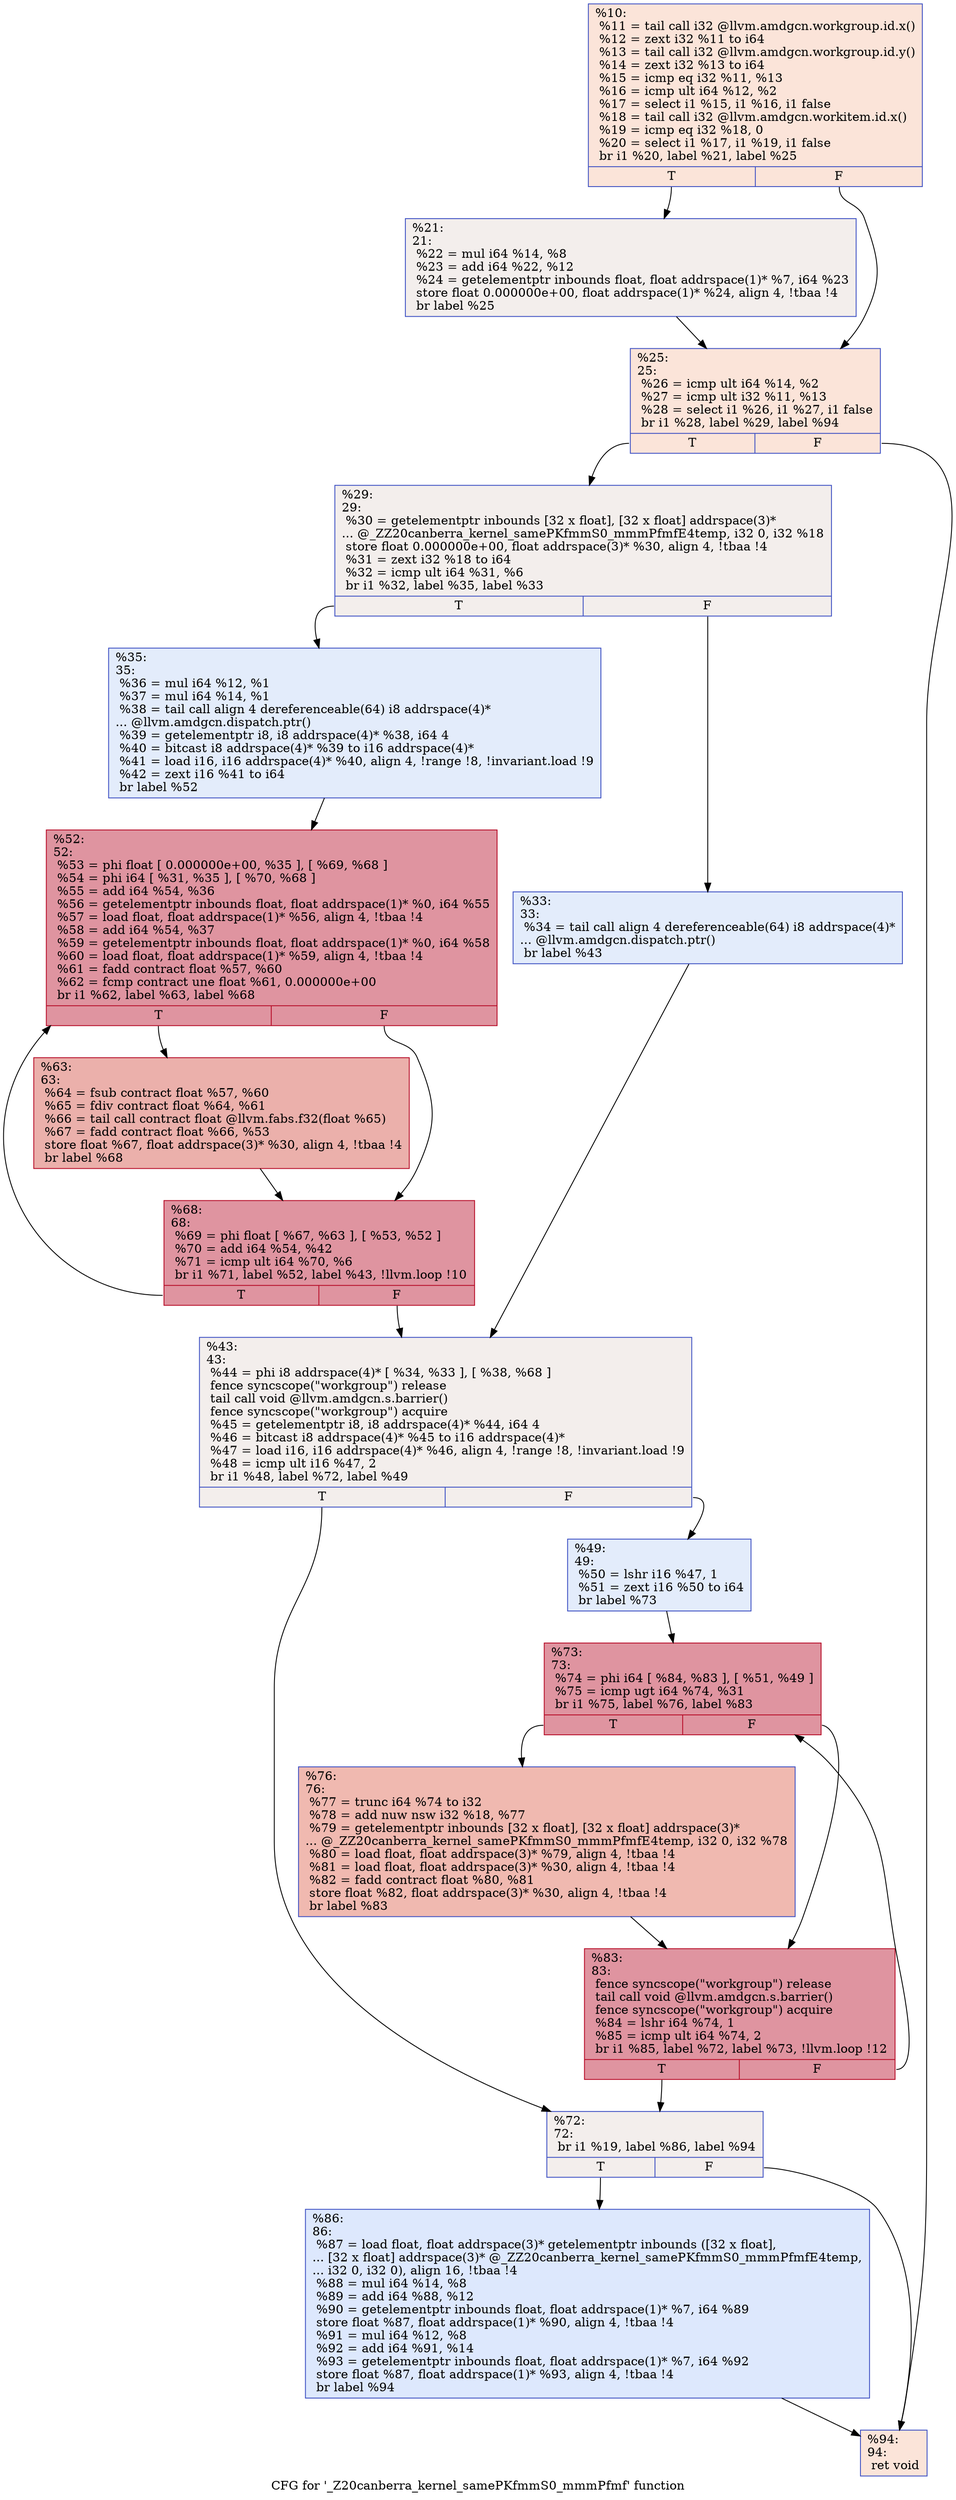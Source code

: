 digraph "CFG for '_Z20canberra_kernel_samePKfmmS0_mmmPfmf' function" {
	label="CFG for '_Z20canberra_kernel_samePKfmmS0_mmmPfmf' function";

	Node0x4bd6a40 [shape=record,color="#3d50c3ff", style=filled, fillcolor="#f5c1a970",label="{%10:\l  %11 = tail call i32 @llvm.amdgcn.workgroup.id.x()\l  %12 = zext i32 %11 to i64\l  %13 = tail call i32 @llvm.amdgcn.workgroup.id.y()\l  %14 = zext i32 %13 to i64\l  %15 = icmp eq i32 %11, %13\l  %16 = icmp ult i64 %12, %2\l  %17 = select i1 %15, i1 %16, i1 false\l  %18 = tail call i32 @llvm.amdgcn.workitem.id.x()\l  %19 = icmp eq i32 %18, 0\l  %20 = select i1 %17, i1 %19, i1 false\l  br i1 %20, label %21, label %25\l|{<s0>T|<s1>F}}"];
	Node0x4bd6a40:s0 -> Node0x4bd8240;
	Node0x4bd6a40:s1 -> Node0x4bd82d0;
	Node0x4bd8240 [shape=record,color="#3d50c3ff", style=filled, fillcolor="#e3d9d370",label="{%21:\l21:                                               \l  %22 = mul i64 %14, %8\l  %23 = add i64 %22, %12\l  %24 = getelementptr inbounds float, float addrspace(1)* %7, i64 %23\l  store float 0.000000e+00, float addrspace(1)* %24, align 4, !tbaa !4\l  br label %25\l}"];
	Node0x4bd8240 -> Node0x4bd82d0;
	Node0x4bd82d0 [shape=record,color="#3d50c3ff", style=filled, fillcolor="#f5c1a970",label="{%25:\l25:                                               \l  %26 = icmp ult i64 %14, %2\l  %27 = icmp ult i32 %11, %13\l  %28 = select i1 %26, i1 %27, i1 false\l  br i1 %28, label %29, label %94\l|{<s0>T|<s1>F}}"];
	Node0x4bd82d0:s0 -> Node0x4bd9e60;
	Node0x4bd82d0:s1 -> Node0x4bd9eb0;
	Node0x4bd9e60 [shape=record,color="#3d50c3ff", style=filled, fillcolor="#e3d9d370",label="{%29:\l29:                                               \l  %30 = getelementptr inbounds [32 x float], [32 x float] addrspace(3)*\l... @_ZZ20canberra_kernel_samePKfmmS0_mmmPfmfE4temp, i32 0, i32 %18\l  store float 0.000000e+00, float addrspace(3)* %30, align 4, !tbaa !4\l  %31 = zext i32 %18 to i64\l  %32 = icmp ult i64 %31, %6\l  br i1 %32, label %35, label %33\l|{<s0>T|<s1>F}}"];
	Node0x4bd9e60:s0 -> Node0x4bda040;
	Node0x4bd9e60:s1 -> Node0x4bd7730;
	Node0x4bd7730 [shape=record,color="#3d50c3ff", style=filled, fillcolor="#bfd3f670",label="{%33:\l33:                                               \l  %34 = tail call align 4 dereferenceable(64) i8 addrspace(4)*\l... @llvm.amdgcn.dispatch.ptr()\l  br label %43\l}"];
	Node0x4bd7730 -> Node0x4bdad10;
	Node0x4bda040 [shape=record,color="#3d50c3ff", style=filled, fillcolor="#bfd3f670",label="{%35:\l35:                                               \l  %36 = mul i64 %12, %1\l  %37 = mul i64 %14, %1\l  %38 = tail call align 4 dereferenceable(64) i8 addrspace(4)*\l... @llvm.amdgcn.dispatch.ptr()\l  %39 = getelementptr i8, i8 addrspace(4)* %38, i64 4\l  %40 = bitcast i8 addrspace(4)* %39 to i16 addrspace(4)*\l  %41 = load i16, i16 addrspace(4)* %40, align 4, !range !8, !invariant.load !9\l  %42 = zext i16 %41 to i64\l  br label %52\l}"];
	Node0x4bda040 -> Node0x4bdb4b0;
	Node0x4bdad10 [shape=record,color="#3d50c3ff", style=filled, fillcolor="#e3d9d370",label="{%43:\l43:                                               \l  %44 = phi i8 addrspace(4)* [ %34, %33 ], [ %38, %68 ]\l  fence syncscope(\"workgroup\") release\l  tail call void @llvm.amdgcn.s.barrier()\l  fence syncscope(\"workgroup\") acquire\l  %45 = getelementptr i8, i8 addrspace(4)* %44, i64 4\l  %46 = bitcast i8 addrspace(4)* %45 to i16 addrspace(4)*\l  %47 = load i16, i16 addrspace(4)* %46, align 4, !range !8, !invariant.load !9\l  %48 = icmp ult i16 %47, 2\l  br i1 %48, label %72, label %49\l|{<s0>T|<s1>F}}"];
	Node0x4bdad10:s0 -> Node0x4bdc820;
	Node0x4bdad10:s1 -> Node0x4bdc8b0;
	Node0x4bdc8b0 [shape=record,color="#3d50c3ff", style=filled, fillcolor="#bfd3f670",label="{%49:\l49:                                               \l  %50 = lshr i16 %47, 1\l  %51 = zext i16 %50 to i64\l  br label %73\l}"];
	Node0x4bdc8b0 -> Node0x4bdcb20;
	Node0x4bdb4b0 [shape=record,color="#b70d28ff", style=filled, fillcolor="#b70d2870",label="{%52:\l52:                                               \l  %53 = phi float [ 0.000000e+00, %35 ], [ %69, %68 ]\l  %54 = phi i64 [ %31, %35 ], [ %70, %68 ]\l  %55 = add i64 %54, %36\l  %56 = getelementptr inbounds float, float addrspace(1)* %0, i64 %55\l  %57 = load float, float addrspace(1)* %56, align 4, !tbaa !4\l  %58 = add i64 %54, %37\l  %59 = getelementptr inbounds float, float addrspace(1)* %0, i64 %58\l  %60 = load float, float addrspace(1)* %59, align 4, !tbaa !4\l  %61 = fadd contract float %57, %60\l  %62 = fcmp contract une float %61, 0.000000e+00\l  br i1 %62, label %63, label %68\l|{<s0>T|<s1>F}}"];
	Node0x4bdb4b0:s0 -> Node0x4bdd270;
	Node0x4bdb4b0:s1 -> Node0x4bdb5b0;
	Node0x4bdd270 [shape=record,color="#b70d28ff", style=filled, fillcolor="#d24b4070",label="{%63:\l63:                                               \l  %64 = fsub contract float %57, %60\l  %65 = fdiv contract float %64, %61\l  %66 = tail call contract float @llvm.fabs.f32(float %65)\l  %67 = fadd contract float %66, %53\l  store float %67, float addrspace(3)* %30, align 4, !tbaa !4\l  br label %68\l}"];
	Node0x4bdd270 -> Node0x4bdb5b0;
	Node0x4bdb5b0 [shape=record,color="#b70d28ff", style=filled, fillcolor="#b70d2870",label="{%68:\l68:                                               \l  %69 = phi float [ %67, %63 ], [ %53, %52 ]\l  %70 = add i64 %54, %42\l  %71 = icmp ult i64 %70, %6\l  br i1 %71, label %52, label %43, !llvm.loop !10\l|{<s0>T|<s1>F}}"];
	Node0x4bdb5b0:s0 -> Node0x4bdb4b0;
	Node0x4bdb5b0:s1 -> Node0x4bdad10;
	Node0x4bdc820 [shape=record,color="#3d50c3ff", style=filled, fillcolor="#e3d9d370",label="{%72:\l72:                                               \l  br i1 %19, label %86, label %94\l|{<s0>T|<s1>F}}"];
	Node0x4bdc820:s0 -> Node0x4bddd40;
	Node0x4bdc820:s1 -> Node0x4bd9eb0;
	Node0x4bdcb20 [shape=record,color="#b70d28ff", style=filled, fillcolor="#b70d2870",label="{%73:\l73:                                               \l  %74 = phi i64 [ %84, %83 ], [ %51, %49 ]\l  %75 = icmp ugt i64 %74, %31\l  br i1 %75, label %76, label %83\l|{<s0>T|<s1>F}}"];
	Node0x4bdcb20:s0 -> Node0x4bde010;
	Node0x4bdcb20:s1 -> Node0x4bdde40;
	Node0x4bde010 [shape=record,color="#3d50c3ff", style=filled, fillcolor="#de614d70",label="{%76:\l76:                                               \l  %77 = trunc i64 %74 to i32\l  %78 = add nuw nsw i32 %18, %77\l  %79 = getelementptr inbounds [32 x float], [32 x float] addrspace(3)*\l... @_ZZ20canberra_kernel_samePKfmmS0_mmmPfmfE4temp, i32 0, i32 %78\l  %80 = load float, float addrspace(3)* %79, align 4, !tbaa !4\l  %81 = load float, float addrspace(3)* %30, align 4, !tbaa !4\l  %82 = fadd contract float %80, %81\l  store float %82, float addrspace(3)* %30, align 4, !tbaa !4\l  br label %83\l}"];
	Node0x4bde010 -> Node0x4bdde40;
	Node0x4bdde40 [shape=record,color="#b70d28ff", style=filled, fillcolor="#b70d2870",label="{%83:\l83:                                               \l  fence syncscope(\"workgroup\") release\l  tail call void @llvm.amdgcn.s.barrier()\l  fence syncscope(\"workgroup\") acquire\l  %84 = lshr i64 %74, 1\l  %85 = icmp ult i64 %74, 2\l  br i1 %85, label %72, label %73, !llvm.loop !12\l|{<s0>T|<s1>F}}"];
	Node0x4bdde40:s0 -> Node0x4bdc820;
	Node0x4bdde40:s1 -> Node0x4bdcb20;
	Node0x4bddd40 [shape=record,color="#3d50c3ff", style=filled, fillcolor="#b2ccfb70",label="{%86:\l86:                                               \l  %87 = load float, float addrspace(3)* getelementptr inbounds ([32 x float],\l... [32 x float] addrspace(3)* @_ZZ20canberra_kernel_samePKfmmS0_mmmPfmfE4temp,\l... i32 0, i32 0), align 16, !tbaa !4\l  %88 = mul i64 %14, %8\l  %89 = add i64 %88, %12\l  %90 = getelementptr inbounds float, float addrspace(1)* %7, i64 %89\l  store float %87, float addrspace(1)* %90, align 4, !tbaa !4\l  %91 = mul i64 %12, %8\l  %92 = add i64 %91, %14\l  %93 = getelementptr inbounds float, float addrspace(1)* %7, i64 %92\l  store float %87, float addrspace(1)* %93, align 4, !tbaa !4\l  br label %94\l}"];
	Node0x4bddd40 -> Node0x4bd9eb0;
	Node0x4bd9eb0 [shape=record,color="#3d50c3ff", style=filled, fillcolor="#f5c1a970",label="{%94:\l94:                                               \l  ret void\l}"];
}
